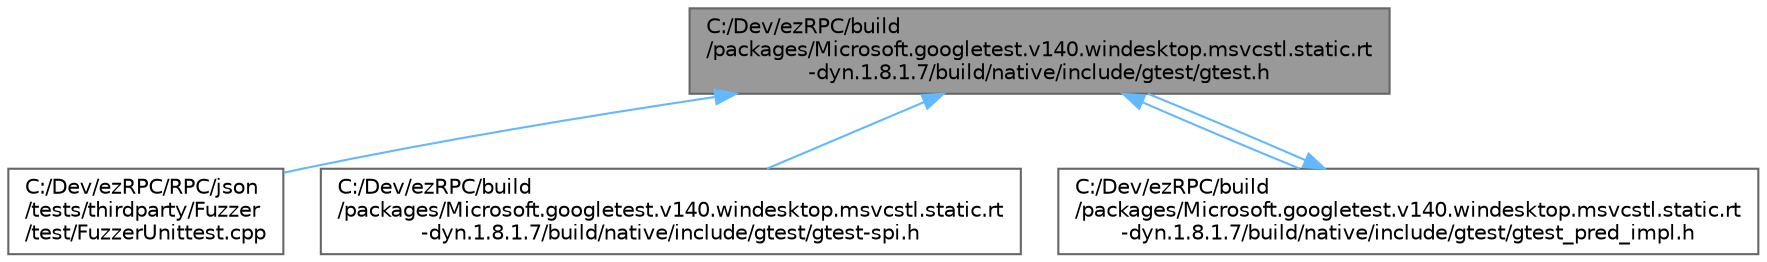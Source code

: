 digraph "C:/Dev/ezRPC/build/packages/Microsoft.googletest.v140.windesktop.msvcstl.static.rt-dyn.1.8.1.7/build/native/include/gtest/gtest.h"
{
 // LATEX_PDF_SIZE
  bgcolor="transparent";
  edge [fontname=Helvetica,fontsize=10,labelfontname=Helvetica,labelfontsize=10];
  node [fontname=Helvetica,fontsize=10,shape=box,height=0.2,width=0.4];
  Node1 [id="Node000001",label="C:/Dev/ezRPC/build\l/packages/Microsoft.googletest.v140.windesktop.msvcstl.static.rt\l-dyn.1.8.1.7/build/native/include/gtest/gtest.h",height=0.2,width=0.4,color="gray40", fillcolor="grey60", style="filled", fontcolor="black",tooltip=" "];
  Node1 -> Node2 [id="edge1_Node000001_Node000002",dir="back",color="steelblue1",style="solid",tooltip=" "];
  Node2 [id="Node000002",label="C:/Dev/ezRPC/RPC/json\l/tests/thirdparty/Fuzzer\l/test/FuzzerUnittest.cpp",height=0.2,width=0.4,color="grey40", fillcolor="white", style="filled",URL="$_fuzzer_unittest_8cpp.html",tooltip=" "];
  Node1 -> Node3 [id="edge2_Node000001_Node000003",dir="back",color="steelblue1",style="solid",tooltip=" "];
  Node3 [id="Node000003",label="C:/Dev/ezRPC/build\l/packages/Microsoft.googletest.v140.windesktop.msvcstl.static.rt\l-dyn.1.8.1.7/build/native/include/gtest/gtest-spi.h",height=0.2,width=0.4,color="grey40", fillcolor="white", style="filled",URL="$gtest-spi_8h.html",tooltip=" "];
  Node1 -> Node4 [id="edge3_Node000001_Node000004",dir="back",color="steelblue1",style="solid",tooltip=" "];
  Node4 [id="Node000004",label="C:/Dev/ezRPC/build\l/packages/Microsoft.googletest.v140.windesktop.msvcstl.static.rt\l-dyn.1.8.1.7/build/native/include/gtest/gtest_pred_impl.h",height=0.2,width=0.4,color="grey40", fillcolor="white", style="filled",URL="$gtest__pred__impl_8h.html",tooltip=" "];
  Node4 -> Node1 [id="edge4_Node000004_Node000001",dir="back",color="steelblue1",style="solid",tooltip=" "];
}

